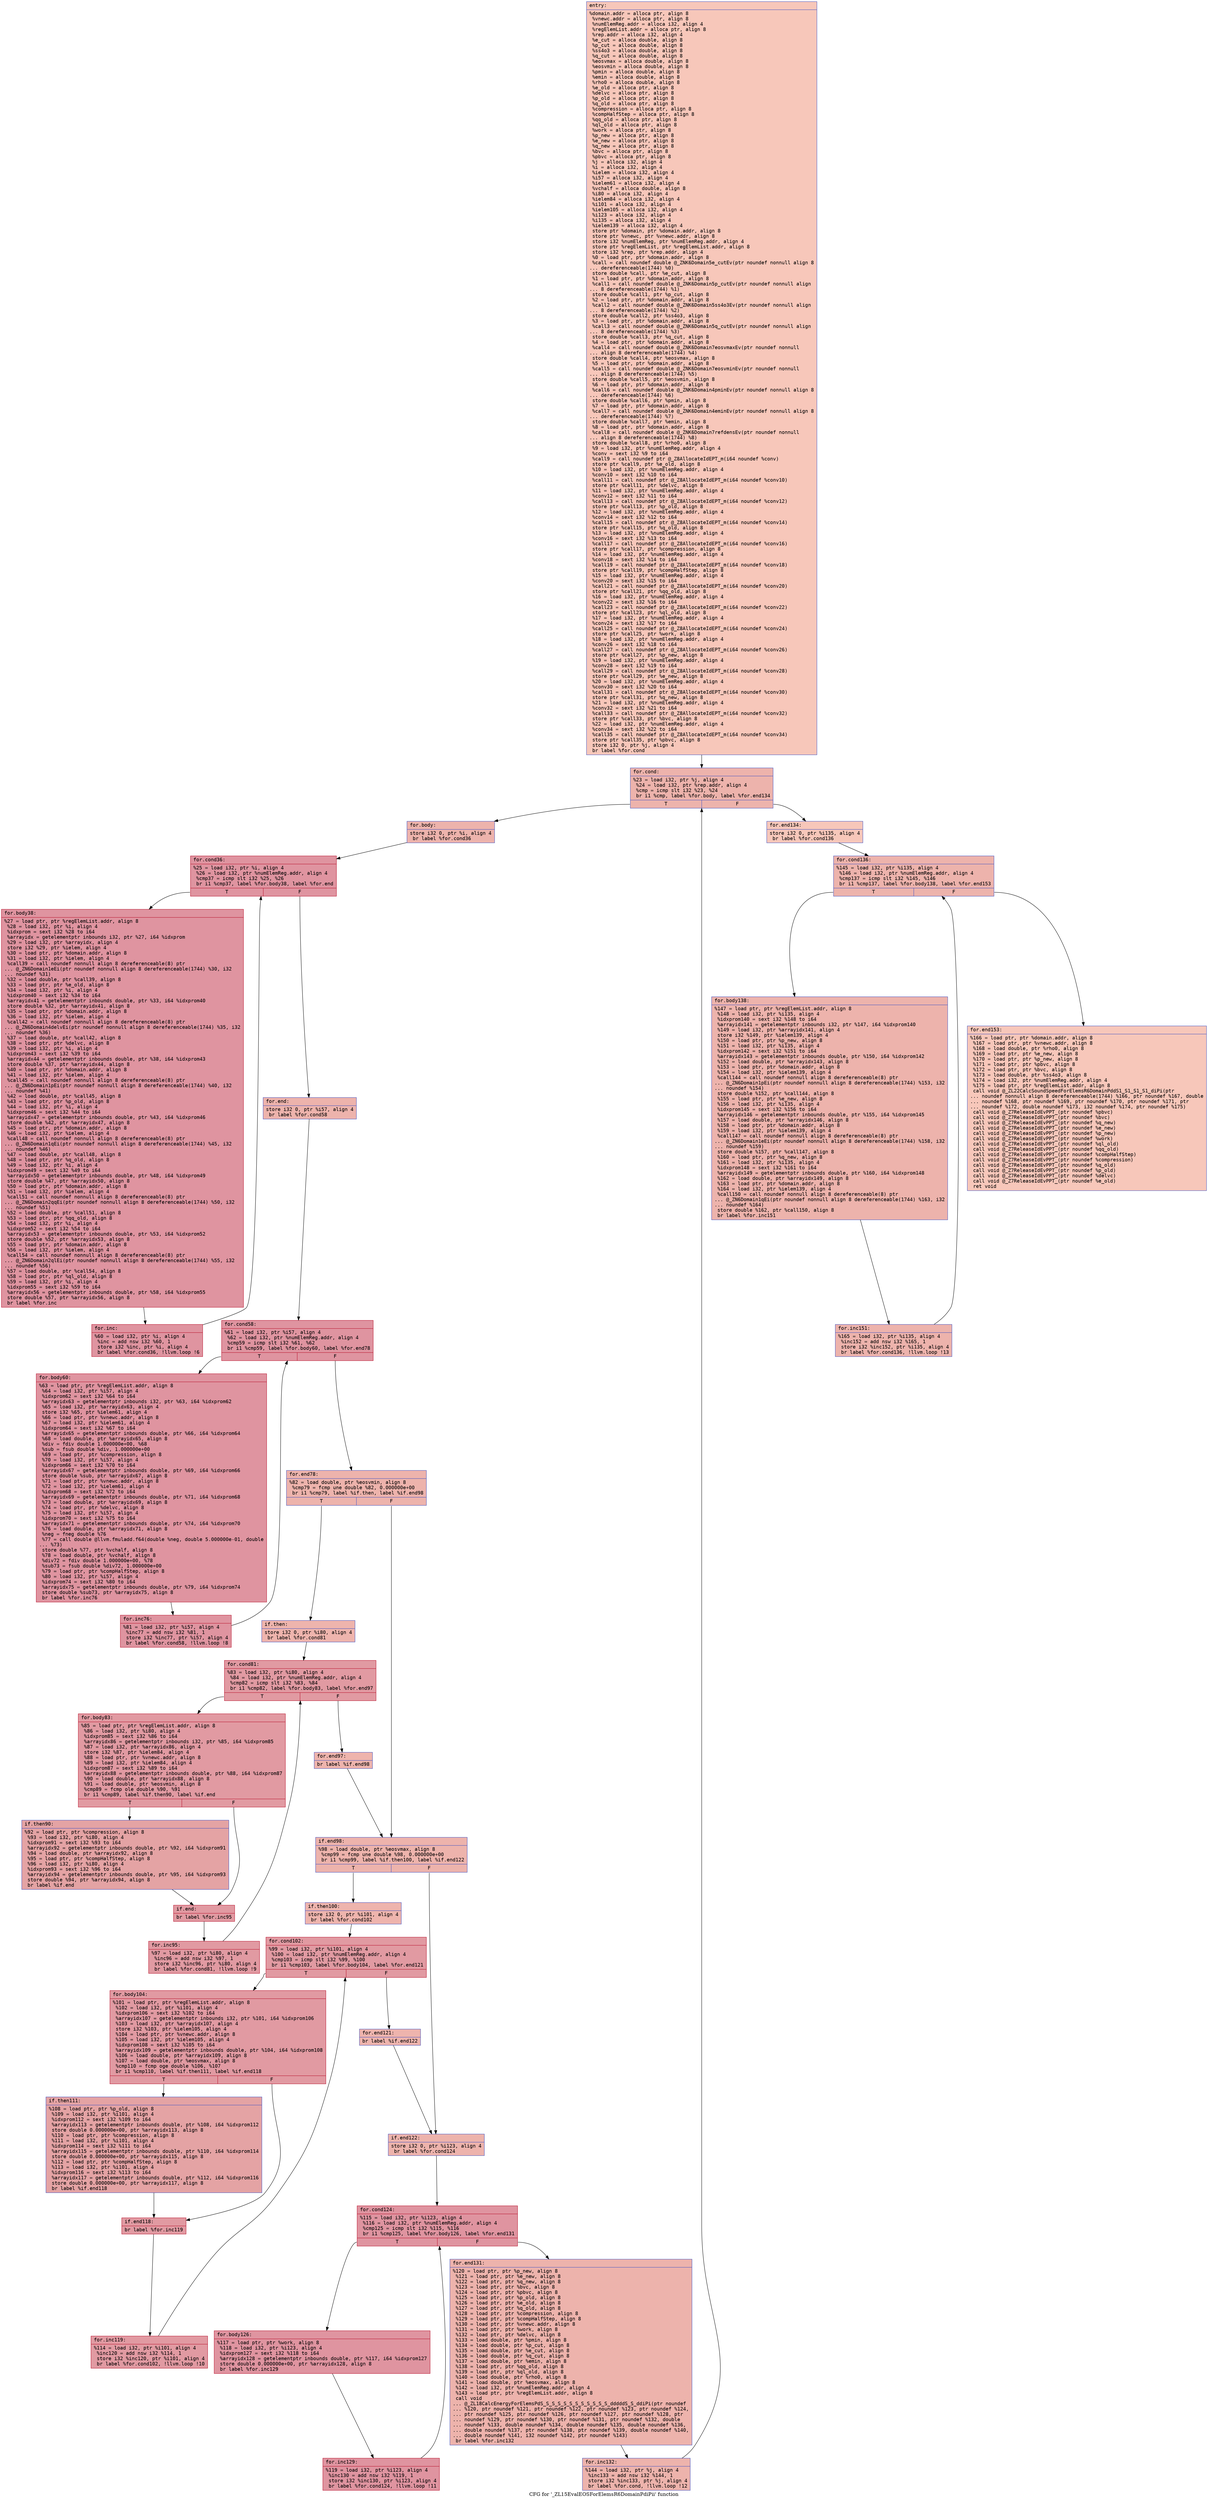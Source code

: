 digraph "CFG for '_ZL15EvalEOSForElemsR6DomainPdiPii' function" {
	label="CFG for '_ZL15EvalEOSForElemsR6DomainPdiPii' function";

	Node0x561418ca7640 [shape=record,color="#3d50c3ff", style=filled, fillcolor="#ec7f6370" fontname="Courier",label="{entry:\l|  %domain.addr = alloca ptr, align 8\l  %vnewc.addr = alloca ptr, align 8\l  %numElemReg.addr = alloca i32, align 4\l  %regElemList.addr = alloca ptr, align 8\l  %rep.addr = alloca i32, align 4\l  %e_cut = alloca double, align 8\l  %p_cut = alloca double, align 8\l  %ss4o3 = alloca double, align 8\l  %q_cut = alloca double, align 8\l  %eosvmax = alloca double, align 8\l  %eosvmin = alloca double, align 8\l  %pmin = alloca double, align 8\l  %emin = alloca double, align 8\l  %rho0 = alloca double, align 8\l  %e_old = alloca ptr, align 8\l  %delvc = alloca ptr, align 8\l  %p_old = alloca ptr, align 8\l  %q_old = alloca ptr, align 8\l  %compression = alloca ptr, align 8\l  %compHalfStep = alloca ptr, align 8\l  %qq_old = alloca ptr, align 8\l  %ql_old = alloca ptr, align 8\l  %work = alloca ptr, align 8\l  %p_new = alloca ptr, align 8\l  %e_new = alloca ptr, align 8\l  %q_new = alloca ptr, align 8\l  %bvc = alloca ptr, align 8\l  %pbvc = alloca ptr, align 8\l  %j = alloca i32, align 4\l  %i = alloca i32, align 4\l  %ielem = alloca i32, align 4\l  %i57 = alloca i32, align 4\l  %ielem61 = alloca i32, align 4\l  %vchalf = alloca double, align 8\l  %i80 = alloca i32, align 4\l  %ielem84 = alloca i32, align 4\l  %i101 = alloca i32, align 4\l  %ielem105 = alloca i32, align 4\l  %i123 = alloca i32, align 4\l  %i135 = alloca i32, align 4\l  %ielem139 = alloca i32, align 4\l  store ptr %domain, ptr %domain.addr, align 8\l  store ptr %vnewc, ptr %vnewc.addr, align 8\l  store i32 %numElemReg, ptr %numElemReg.addr, align 4\l  store ptr %regElemList, ptr %regElemList.addr, align 8\l  store i32 %rep, ptr %rep.addr, align 4\l  %0 = load ptr, ptr %domain.addr, align 8\l  %call = call noundef double @_ZNK6Domain5e_cutEv(ptr noundef nonnull align 8\l... dereferenceable(1744) %0)\l  store double %call, ptr %e_cut, align 8\l  %1 = load ptr, ptr %domain.addr, align 8\l  %call1 = call noundef double @_ZNK6Domain5p_cutEv(ptr noundef nonnull align\l... 8 dereferenceable(1744) %1)\l  store double %call1, ptr %p_cut, align 8\l  %2 = load ptr, ptr %domain.addr, align 8\l  %call2 = call noundef double @_ZNK6Domain5ss4o3Ev(ptr noundef nonnull align\l... 8 dereferenceable(1744) %2)\l  store double %call2, ptr %ss4o3, align 8\l  %3 = load ptr, ptr %domain.addr, align 8\l  %call3 = call noundef double @_ZNK6Domain5q_cutEv(ptr noundef nonnull align\l... 8 dereferenceable(1744) %3)\l  store double %call3, ptr %q_cut, align 8\l  %4 = load ptr, ptr %domain.addr, align 8\l  %call4 = call noundef double @_ZNK6Domain7eosvmaxEv(ptr noundef nonnull\l... align 8 dereferenceable(1744) %4)\l  store double %call4, ptr %eosvmax, align 8\l  %5 = load ptr, ptr %domain.addr, align 8\l  %call5 = call noundef double @_ZNK6Domain7eosvminEv(ptr noundef nonnull\l... align 8 dereferenceable(1744) %5)\l  store double %call5, ptr %eosvmin, align 8\l  %6 = load ptr, ptr %domain.addr, align 8\l  %call6 = call noundef double @_ZNK6Domain4pminEv(ptr noundef nonnull align 8\l... dereferenceable(1744) %6)\l  store double %call6, ptr %pmin, align 8\l  %7 = load ptr, ptr %domain.addr, align 8\l  %call7 = call noundef double @_ZNK6Domain4eminEv(ptr noundef nonnull align 8\l... dereferenceable(1744) %7)\l  store double %call7, ptr %emin, align 8\l  %8 = load ptr, ptr %domain.addr, align 8\l  %call8 = call noundef double @_ZNK6Domain7refdensEv(ptr noundef nonnull\l... align 8 dereferenceable(1744) %8)\l  store double %call8, ptr %rho0, align 8\l  %9 = load i32, ptr %numElemReg.addr, align 4\l  %conv = sext i32 %9 to i64\l  %call9 = call noundef ptr @_Z8AllocateIdEPT_m(i64 noundef %conv)\l  store ptr %call9, ptr %e_old, align 8\l  %10 = load i32, ptr %numElemReg.addr, align 4\l  %conv10 = sext i32 %10 to i64\l  %call11 = call noundef ptr @_Z8AllocateIdEPT_m(i64 noundef %conv10)\l  store ptr %call11, ptr %delvc, align 8\l  %11 = load i32, ptr %numElemReg.addr, align 4\l  %conv12 = sext i32 %11 to i64\l  %call13 = call noundef ptr @_Z8AllocateIdEPT_m(i64 noundef %conv12)\l  store ptr %call13, ptr %p_old, align 8\l  %12 = load i32, ptr %numElemReg.addr, align 4\l  %conv14 = sext i32 %12 to i64\l  %call15 = call noundef ptr @_Z8AllocateIdEPT_m(i64 noundef %conv14)\l  store ptr %call15, ptr %q_old, align 8\l  %13 = load i32, ptr %numElemReg.addr, align 4\l  %conv16 = sext i32 %13 to i64\l  %call17 = call noundef ptr @_Z8AllocateIdEPT_m(i64 noundef %conv16)\l  store ptr %call17, ptr %compression, align 8\l  %14 = load i32, ptr %numElemReg.addr, align 4\l  %conv18 = sext i32 %14 to i64\l  %call19 = call noundef ptr @_Z8AllocateIdEPT_m(i64 noundef %conv18)\l  store ptr %call19, ptr %compHalfStep, align 8\l  %15 = load i32, ptr %numElemReg.addr, align 4\l  %conv20 = sext i32 %15 to i64\l  %call21 = call noundef ptr @_Z8AllocateIdEPT_m(i64 noundef %conv20)\l  store ptr %call21, ptr %qq_old, align 8\l  %16 = load i32, ptr %numElemReg.addr, align 4\l  %conv22 = sext i32 %16 to i64\l  %call23 = call noundef ptr @_Z8AllocateIdEPT_m(i64 noundef %conv22)\l  store ptr %call23, ptr %ql_old, align 8\l  %17 = load i32, ptr %numElemReg.addr, align 4\l  %conv24 = sext i32 %17 to i64\l  %call25 = call noundef ptr @_Z8AllocateIdEPT_m(i64 noundef %conv24)\l  store ptr %call25, ptr %work, align 8\l  %18 = load i32, ptr %numElemReg.addr, align 4\l  %conv26 = sext i32 %18 to i64\l  %call27 = call noundef ptr @_Z8AllocateIdEPT_m(i64 noundef %conv26)\l  store ptr %call27, ptr %p_new, align 8\l  %19 = load i32, ptr %numElemReg.addr, align 4\l  %conv28 = sext i32 %19 to i64\l  %call29 = call noundef ptr @_Z8AllocateIdEPT_m(i64 noundef %conv28)\l  store ptr %call29, ptr %e_new, align 8\l  %20 = load i32, ptr %numElemReg.addr, align 4\l  %conv30 = sext i32 %20 to i64\l  %call31 = call noundef ptr @_Z8AllocateIdEPT_m(i64 noundef %conv30)\l  store ptr %call31, ptr %q_new, align 8\l  %21 = load i32, ptr %numElemReg.addr, align 4\l  %conv32 = sext i32 %21 to i64\l  %call33 = call noundef ptr @_Z8AllocateIdEPT_m(i64 noundef %conv32)\l  store ptr %call33, ptr %bvc, align 8\l  %22 = load i32, ptr %numElemReg.addr, align 4\l  %conv34 = sext i32 %22 to i64\l  %call35 = call noundef ptr @_Z8AllocateIdEPT_m(i64 noundef %conv34)\l  store ptr %call35, ptr %pbvc, align 8\l  store i32 0, ptr %j, align 4\l  br label %for.cond\l}"];
	Node0x561418ca7640 -> Node0x561418cadb70[tooltip="entry -> for.cond\nProbability 100.00%" ];
	Node0x561418cadb70 [shape=record,color="#3d50c3ff", style=filled, fillcolor="#d6524470" fontname="Courier",label="{for.cond:\l|  %23 = load i32, ptr %j, align 4\l  %24 = load i32, ptr %rep.addr, align 4\l  %cmp = icmp slt i32 %23, %24\l  br i1 %cmp, label %for.body, label %for.end134\l|{<s0>T|<s1>F}}"];
	Node0x561418cadb70:s0 -> Node0x561418cade40[tooltip="for.cond -> for.body\nProbability 96.88%" ];
	Node0x561418cadb70:s1 -> Node0x561418cade90[tooltip="for.cond -> for.end134\nProbability 3.12%" ];
	Node0x561418cade40 [shape=record,color="#3d50c3ff", style=filled, fillcolor="#d6524470" fontname="Courier",label="{for.body:\l|  store i32 0, ptr %i, align 4\l  br label %for.cond36\l}"];
	Node0x561418cade40 -> Node0x561418cae090[tooltip="for.body -> for.cond36\nProbability 100.00%" ];
	Node0x561418cae090 [shape=record,color="#b70d28ff", style=filled, fillcolor="#b70d2870" fontname="Courier",label="{for.cond36:\l|  %25 = load i32, ptr %i, align 4\l  %26 = load i32, ptr %numElemReg.addr, align 4\l  %cmp37 = icmp slt i32 %25, %26\l  br i1 %cmp37, label %for.body38, label %for.end\l|{<s0>T|<s1>F}}"];
	Node0x561418cae090:s0 -> Node0x561418cae360[tooltip="for.cond36 -> for.body38\nProbability 96.88%" ];
	Node0x561418cae090:s1 -> Node0x561418cae3b0[tooltip="for.cond36 -> for.end\nProbability 3.12%" ];
	Node0x561418cae360 [shape=record,color="#b70d28ff", style=filled, fillcolor="#b70d2870" fontname="Courier",label="{for.body38:\l|  %27 = load ptr, ptr %regElemList.addr, align 8\l  %28 = load i32, ptr %i, align 4\l  %idxprom = sext i32 %28 to i64\l  %arrayidx = getelementptr inbounds i32, ptr %27, i64 %idxprom\l  %29 = load i32, ptr %arrayidx, align 4\l  store i32 %29, ptr %ielem, align 4\l  %30 = load ptr, ptr %domain.addr, align 8\l  %31 = load i32, ptr %ielem, align 4\l  %call39 = call noundef nonnull align 8 dereferenceable(8) ptr\l... @_ZN6Domain1eEi(ptr noundef nonnull align 8 dereferenceable(1744) %30, i32\l... noundef %31)\l  %32 = load double, ptr %call39, align 8\l  %33 = load ptr, ptr %e_old, align 8\l  %34 = load i32, ptr %i, align 4\l  %idxprom40 = sext i32 %34 to i64\l  %arrayidx41 = getelementptr inbounds double, ptr %33, i64 %idxprom40\l  store double %32, ptr %arrayidx41, align 8\l  %35 = load ptr, ptr %domain.addr, align 8\l  %36 = load i32, ptr %ielem, align 4\l  %call42 = call noundef nonnull align 8 dereferenceable(8) ptr\l... @_ZN6Domain4delvEi(ptr noundef nonnull align 8 dereferenceable(1744) %35, i32\l... noundef %36)\l  %37 = load double, ptr %call42, align 8\l  %38 = load ptr, ptr %delvc, align 8\l  %39 = load i32, ptr %i, align 4\l  %idxprom43 = sext i32 %39 to i64\l  %arrayidx44 = getelementptr inbounds double, ptr %38, i64 %idxprom43\l  store double %37, ptr %arrayidx44, align 8\l  %40 = load ptr, ptr %domain.addr, align 8\l  %41 = load i32, ptr %ielem, align 4\l  %call45 = call noundef nonnull align 8 dereferenceable(8) ptr\l... @_ZN6Domain1pEi(ptr noundef nonnull align 8 dereferenceable(1744) %40, i32\l... noundef %41)\l  %42 = load double, ptr %call45, align 8\l  %43 = load ptr, ptr %p_old, align 8\l  %44 = load i32, ptr %i, align 4\l  %idxprom46 = sext i32 %44 to i64\l  %arrayidx47 = getelementptr inbounds double, ptr %43, i64 %idxprom46\l  store double %42, ptr %arrayidx47, align 8\l  %45 = load ptr, ptr %domain.addr, align 8\l  %46 = load i32, ptr %ielem, align 4\l  %call48 = call noundef nonnull align 8 dereferenceable(8) ptr\l... @_ZN6Domain1qEi(ptr noundef nonnull align 8 dereferenceable(1744) %45, i32\l... noundef %46)\l  %47 = load double, ptr %call48, align 8\l  %48 = load ptr, ptr %q_old, align 8\l  %49 = load i32, ptr %i, align 4\l  %idxprom49 = sext i32 %49 to i64\l  %arrayidx50 = getelementptr inbounds double, ptr %48, i64 %idxprom49\l  store double %47, ptr %arrayidx50, align 8\l  %50 = load ptr, ptr %domain.addr, align 8\l  %51 = load i32, ptr %ielem, align 4\l  %call51 = call noundef nonnull align 8 dereferenceable(8) ptr\l... @_ZN6Domain2qqEi(ptr noundef nonnull align 8 dereferenceable(1744) %50, i32\l... noundef %51)\l  %52 = load double, ptr %call51, align 8\l  %53 = load ptr, ptr %qq_old, align 8\l  %54 = load i32, ptr %i, align 4\l  %idxprom52 = sext i32 %54 to i64\l  %arrayidx53 = getelementptr inbounds double, ptr %53, i64 %idxprom52\l  store double %52, ptr %arrayidx53, align 8\l  %55 = load ptr, ptr %domain.addr, align 8\l  %56 = load i32, ptr %ielem, align 4\l  %call54 = call noundef nonnull align 8 dereferenceable(8) ptr\l... @_ZN6Domain2qlEi(ptr noundef nonnull align 8 dereferenceable(1744) %55, i32\l... noundef %56)\l  %57 = load double, ptr %call54, align 8\l  %58 = load ptr, ptr %ql_old, align 8\l  %59 = load i32, ptr %i, align 4\l  %idxprom55 = sext i32 %59 to i64\l  %arrayidx56 = getelementptr inbounds double, ptr %58, i64 %idxprom55\l  store double %57, ptr %arrayidx56, align 8\l  br label %for.inc\l}"];
	Node0x561418cae360 -> Node0x561418cb19f0[tooltip="for.body38 -> for.inc\nProbability 100.00%" ];
	Node0x561418cb19f0 [shape=record,color="#b70d28ff", style=filled, fillcolor="#b70d2870" fontname="Courier",label="{for.inc:\l|  %60 = load i32, ptr %i, align 4\l  %inc = add nsw i32 %60, 1\l  store i32 %inc, ptr %i, align 4\l  br label %for.cond36, !llvm.loop !6\l}"];
	Node0x561418cb19f0 -> Node0x561418cae090[tooltip="for.inc -> for.cond36\nProbability 100.00%" ];
	Node0x561418cae3b0 [shape=record,color="#3d50c3ff", style=filled, fillcolor="#d6524470" fontname="Courier",label="{for.end:\l|  store i32 0, ptr %i57, align 4\l  br label %for.cond58\l}"];
	Node0x561418cae3b0 -> Node0x561418cb1f40[tooltip="for.end -> for.cond58\nProbability 100.00%" ];
	Node0x561418cb1f40 [shape=record,color="#b70d28ff", style=filled, fillcolor="#b70d2870" fontname="Courier",label="{for.cond58:\l|  %61 = load i32, ptr %i57, align 4\l  %62 = load i32, ptr %numElemReg.addr, align 4\l  %cmp59 = icmp slt i32 %61, %62\l  br i1 %cmp59, label %for.body60, label %for.end78\l|{<s0>T|<s1>F}}"];
	Node0x561418cb1f40:s0 -> Node0x561418cb2210[tooltip="for.cond58 -> for.body60\nProbability 96.88%" ];
	Node0x561418cb1f40:s1 -> Node0x561418cb2260[tooltip="for.cond58 -> for.end78\nProbability 3.12%" ];
	Node0x561418cb2210 [shape=record,color="#b70d28ff", style=filled, fillcolor="#b70d2870" fontname="Courier",label="{for.body60:\l|  %63 = load ptr, ptr %regElemList.addr, align 8\l  %64 = load i32, ptr %i57, align 4\l  %idxprom62 = sext i32 %64 to i64\l  %arrayidx63 = getelementptr inbounds i32, ptr %63, i64 %idxprom62\l  %65 = load i32, ptr %arrayidx63, align 4\l  store i32 %65, ptr %ielem61, align 4\l  %66 = load ptr, ptr %vnewc.addr, align 8\l  %67 = load i32, ptr %ielem61, align 4\l  %idxprom64 = sext i32 %67 to i64\l  %arrayidx65 = getelementptr inbounds double, ptr %66, i64 %idxprom64\l  %68 = load double, ptr %arrayidx65, align 8\l  %div = fdiv double 1.000000e+00, %68\l  %sub = fsub double %div, 1.000000e+00\l  %69 = load ptr, ptr %compression, align 8\l  %70 = load i32, ptr %i57, align 4\l  %idxprom66 = sext i32 %70 to i64\l  %arrayidx67 = getelementptr inbounds double, ptr %69, i64 %idxprom66\l  store double %sub, ptr %arrayidx67, align 8\l  %71 = load ptr, ptr %vnewc.addr, align 8\l  %72 = load i32, ptr %ielem61, align 4\l  %idxprom68 = sext i32 %72 to i64\l  %arrayidx69 = getelementptr inbounds double, ptr %71, i64 %idxprom68\l  %73 = load double, ptr %arrayidx69, align 8\l  %74 = load ptr, ptr %delvc, align 8\l  %75 = load i32, ptr %i57, align 4\l  %idxprom70 = sext i32 %75 to i64\l  %arrayidx71 = getelementptr inbounds double, ptr %74, i64 %idxprom70\l  %76 = load double, ptr %arrayidx71, align 8\l  %neg = fneg double %76\l  %77 = call double @llvm.fmuladd.f64(double %neg, double 5.000000e-01, double\l... %73)\l  store double %77, ptr %vchalf, align 8\l  %78 = load double, ptr %vchalf, align 8\l  %div72 = fdiv double 1.000000e+00, %78\l  %sub73 = fsub double %div72, 1.000000e+00\l  %79 = load ptr, ptr %compHalfStep, align 8\l  %80 = load i32, ptr %i57, align 4\l  %idxprom74 = sext i32 %80 to i64\l  %arrayidx75 = getelementptr inbounds double, ptr %79, i64 %idxprom74\l  store double %sub73, ptr %arrayidx75, align 8\l  br label %for.inc76\l}"];
	Node0x561418cb2210 -> Node0x561418cb3ad0[tooltip="for.body60 -> for.inc76\nProbability 100.00%" ];
	Node0x561418cb3ad0 [shape=record,color="#b70d28ff", style=filled, fillcolor="#b70d2870" fontname="Courier",label="{for.inc76:\l|  %81 = load i32, ptr %i57, align 4\l  %inc77 = add nsw i32 %81, 1\l  store i32 %inc77, ptr %i57, align 4\l  br label %for.cond58, !llvm.loop !8\l}"];
	Node0x561418cb3ad0 -> Node0x561418cb1f40[tooltip="for.inc76 -> for.cond58\nProbability 100.00%" ];
	Node0x561418cb2260 [shape=record,color="#3d50c3ff", style=filled, fillcolor="#d6524470" fontname="Courier",label="{for.end78:\l|  %82 = load double, ptr %eosvmin, align 8\l  %cmp79 = fcmp une double %82, 0.000000e+00\l  br i1 %cmp79, label %if.then, label %if.end98\l|{<s0>T|<s1>F}}"];
	Node0x561418cb2260:s0 -> Node0x561418cb4080[tooltip="for.end78 -> if.then\nProbability 62.50%" ];
	Node0x561418cb2260:s1 -> Node0x561418cb40f0[tooltip="for.end78 -> if.end98\nProbability 37.50%" ];
	Node0x561418cb4080 [shape=record,color="#3d50c3ff", style=filled, fillcolor="#d8564670" fontname="Courier",label="{if.then:\l|  store i32 0, ptr %i80, align 4\l  br label %for.cond81\l}"];
	Node0x561418cb4080 -> Node0x561418cb42c0[tooltip="if.then -> for.cond81\nProbability 100.00%" ];
	Node0x561418cb42c0 [shape=record,color="#b70d28ff", style=filled, fillcolor="#bb1b2c70" fontname="Courier",label="{for.cond81:\l|  %83 = load i32, ptr %i80, align 4\l  %84 = load i32, ptr %numElemReg.addr, align 4\l  %cmp82 = icmp slt i32 %83, %84\l  br i1 %cmp82, label %for.body83, label %for.end97\l|{<s0>T|<s1>F}}"];
	Node0x561418cb42c0:s0 -> Node0x561418cb4590[tooltip="for.cond81 -> for.body83\nProbability 96.88%" ];
	Node0x561418cb42c0:s1 -> Node0x561418cb45e0[tooltip="for.cond81 -> for.end97\nProbability 3.12%" ];
	Node0x561418cb4590 [shape=record,color="#b70d28ff", style=filled, fillcolor="#bb1b2c70" fontname="Courier",label="{for.body83:\l|  %85 = load ptr, ptr %regElemList.addr, align 8\l  %86 = load i32, ptr %i80, align 4\l  %idxprom85 = sext i32 %86 to i64\l  %arrayidx86 = getelementptr inbounds i32, ptr %85, i64 %idxprom85\l  %87 = load i32, ptr %arrayidx86, align 4\l  store i32 %87, ptr %ielem84, align 4\l  %88 = load ptr, ptr %vnewc.addr, align 8\l  %89 = load i32, ptr %ielem84, align 4\l  %idxprom87 = sext i32 %89 to i64\l  %arrayidx88 = getelementptr inbounds double, ptr %88, i64 %idxprom87\l  %90 = load double, ptr %arrayidx88, align 8\l  %91 = load double, ptr %eosvmin, align 8\l  %cmp89 = fcmp ole double %90, %91\l  br i1 %cmp89, label %if.then90, label %if.end\l|{<s0>T|<s1>F}}"];
	Node0x561418cb4590:s0 -> Node0x561418cb4f20[tooltip="for.body83 -> if.then90\nProbability 50.00%" ];
	Node0x561418cb4590:s1 -> Node0x561418cb4fa0[tooltip="for.body83 -> if.end\nProbability 50.00%" ];
	Node0x561418cb4f20 [shape=record,color="#3d50c3ff", style=filled, fillcolor="#c32e3170" fontname="Courier",label="{if.then90:\l|  %92 = load ptr, ptr %compression, align 8\l  %93 = load i32, ptr %i80, align 4\l  %idxprom91 = sext i32 %93 to i64\l  %arrayidx92 = getelementptr inbounds double, ptr %92, i64 %idxprom91\l  %94 = load double, ptr %arrayidx92, align 8\l  %95 = load ptr, ptr %compHalfStep, align 8\l  %96 = load i32, ptr %i80, align 4\l  %idxprom93 = sext i32 %96 to i64\l  %arrayidx94 = getelementptr inbounds double, ptr %95, i64 %idxprom93\l  store double %94, ptr %arrayidx94, align 8\l  br label %if.end\l}"];
	Node0x561418cb4f20 -> Node0x561418cb4fa0[tooltip="if.then90 -> if.end\nProbability 100.00%" ];
	Node0x561418cb4fa0 [shape=record,color="#b70d28ff", style=filled, fillcolor="#bb1b2c70" fontname="Courier",label="{if.end:\l|  br label %for.inc95\l}"];
	Node0x561418cb4fa0 -> Node0x561418cb0650[tooltip="if.end -> for.inc95\nProbability 100.00%" ];
	Node0x561418cb0650 [shape=record,color="#b70d28ff", style=filled, fillcolor="#bb1b2c70" fontname="Courier",label="{for.inc95:\l|  %97 = load i32, ptr %i80, align 4\l  %inc96 = add nsw i32 %97, 1\l  store i32 %inc96, ptr %i80, align 4\l  br label %for.cond81, !llvm.loop !9\l}"];
	Node0x561418cb0650 -> Node0x561418cb42c0[tooltip="for.inc95 -> for.cond81\nProbability 100.00%" ];
	Node0x561418cb45e0 [shape=record,color="#3d50c3ff", style=filled, fillcolor="#d8564670" fontname="Courier",label="{for.end97:\l|  br label %if.end98\l}"];
	Node0x561418cb45e0 -> Node0x561418cb40f0[tooltip="for.end97 -> if.end98\nProbability 100.00%" ];
	Node0x561418cb40f0 [shape=record,color="#3d50c3ff", style=filled, fillcolor="#d6524470" fontname="Courier",label="{if.end98:\l|  %98 = load double, ptr %eosvmax, align 8\l  %cmp99 = fcmp une double %98, 0.000000e+00\l  br i1 %cmp99, label %if.then100, label %if.end122\l|{<s0>T|<s1>F}}"];
	Node0x561418cb40f0:s0 -> Node0x561418cb65b0[tooltip="if.end98 -> if.then100\nProbability 62.50%" ];
	Node0x561418cb40f0:s1 -> Node0x561418cb6630[tooltip="if.end98 -> if.end122\nProbability 37.50%" ];
	Node0x561418cb65b0 [shape=record,color="#3d50c3ff", style=filled, fillcolor="#d8564670" fontname="Courier",label="{if.then100:\l|  store i32 0, ptr %i101, align 4\l  br label %for.cond102\l}"];
	Node0x561418cb65b0 -> Node0x561418cb6800[tooltip="if.then100 -> for.cond102\nProbability 100.00%" ];
	Node0x561418cb6800 [shape=record,color="#b70d28ff", style=filled, fillcolor="#bb1b2c70" fontname="Courier",label="{for.cond102:\l|  %99 = load i32, ptr %i101, align 4\l  %100 = load i32, ptr %numElemReg.addr, align 4\l  %cmp103 = icmp slt i32 %99, %100\l  br i1 %cmp103, label %for.body104, label %for.end121\l|{<s0>T|<s1>F}}"];
	Node0x561418cb6800:s0 -> Node0x561418cb6ad0[tooltip="for.cond102 -> for.body104\nProbability 96.88%" ];
	Node0x561418cb6800:s1 -> Node0x561418cb6b20[tooltip="for.cond102 -> for.end121\nProbability 3.12%" ];
	Node0x561418cb6ad0 [shape=record,color="#b70d28ff", style=filled, fillcolor="#bb1b2c70" fontname="Courier",label="{for.body104:\l|  %101 = load ptr, ptr %regElemList.addr, align 8\l  %102 = load i32, ptr %i101, align 4\l  %idxprom106 = sext i32 %102 to i64\l  %arrayidx107 = getelementptr inbounds i32, ptr %101, i64 %idxprom106\l  %103 = load i32, ptr %arrayidx107, align 4\l  store i32 %103, ptr %ielem105, align 4\l  %104 = load ptr, ptr %vnewc.addr, align 8\l  %105 = load i32, ptr %ielem105, align 4\l  %idxprom108 = sext i32 %105 to i64\l  %arrayidx109 = getelementptr inbounds double, ptr %104, i64 %idxprom108\l  %106 = load double, ptr %arrayidx109, align 8\l  %107 = load double, ptr %eosvmax, align 8\l  %cmp110 = fcmp oge double %106, %107\l  br i1 %cmp110, label %if.then111, label %if.end118\l|{<s0>T|<s1>F}}"];
	Node0x561418cb6ad0:s0 -> Node0x561418cb7400[tooltip="for.body104 -> if.then111\nProbability 50.00%" ];
	Node0x561418cb6ad0:s1 -> Node0x561418cb7480[tooltip="for.body104 -> if.end118\nProbability 50.00%" ];
	Node0x561418cb7400 [shape=record,color="#3d50c3ff", style=filled, fillcolor="#c32e3170" fontname="Courier",label="{if.then111:\l|  %108 = load ptr, ptr %p_old, align 8\l  %109 = load i32, ptr %i101, align 4\l  %idxprom112 = sext i32 %109 to i64\l  %arrayidx113 = getelementptr inbounds double, ptr %108, i64 %idxprom112\l  store double 0.000000e+00, ptr %arrayidx113, align 8\l  %110 = load ptr, ptr %compression, align 8\l  %111 = load i32, ptr %i101, align 4\l  %idxprom114 = sext i32 %111 to i64\l  %arrayidx115 = getelementptr inbounds double, ptr %110, i64 %idxprom114\l  store double 0.000000e+00, ptr %arrayidx115, align 8\l  %112 = load ptr, ptr %compHalfStep, align 8\l  %113 = load i32, ptr %i101, align 4\l  %idxprom116 = sext i32 %113 to i64\l  %arrayidx117 = getelementptr inbounds double, ptr %112, i64 %idxprom116\l  store double 0.000000e+00, ptr %arrayidx117, align 8\l  br label %if.end118\l}"];
	Node0x561418cb7400 -> Node0x561418cb7480[tooltip="if.then111 -> if.end118\nProbability 100.00%" ];
	Node0x561418cb7480 [shape=record,color="#b70d28ff", style=filled, fillcolor="#bb1b2c70" fontname="Courier",label="{if.end118:\l|  br label %for.inc119\l}"];
	Node0x561418cb7480 -> Node0x561418cb7f50[tooltip="if.end118 -> for.inc119\nProbability 100.00%" ];
	Node0x561418cb7f50 [shape=record,color="#b70d28ff", style=filled, fillcolor="#bb1b2c70" fontname="Courier",label="{for.inc119:\l|  %114 = load i32, ptr %i101, align 4\l  %inc120 = add nsw i32 %114, 1\l  store i32 %inc120, ptr %i101, align 4\l  br label %for.cond102, !llvm.loop !10\l}"];
	Node0x561418cb7f50 -> Node0x561418cb6800[tooltip="for.inc119 -> for.cond102\nProbability 100.00%" ];
	Node0x561418cb6b20 [shape=record,color="#3d50c3ff", style=filled, fillcolor="#d8564670" fontname="Courier",label="{for.end121:\l|  br label %if.end122\l}"];
	Node0x561418cb6b20 -> Node0x561418cb6630[tooltip="for.end121 -> if.end122\nProbability 100.00%" ];
	Node0x561418cb6630 [shape=record,color="#3d50c3ff", style=filled, fillcolor="#d6524470" fontname="Courier",label="{if.end122:\l|  store i32 0, ptr %i123, align 4\l  br label %for.cond124\l}"];
	Node0x561418cb6630 -> Node0x561418cb84e0[tooltip="if.end122 -> for.cond124\nProbability 100.00%" ];
	Node0x561418cb84e0 [shape=record,color="#b70d28ff", style=filled, fillcolor="#b70d2870" fontname="Courier",label="{for.cond124:\l|  %115 = load i32, ptr %i123, align 4\l  %116 = load i32, ptr %numElemReg.addr, align 4\l  %cmp125 = icmp slt i32 %115, %116\l  br i1 %cmp125, label %for.body126, label %for.end131\l|{<s0>T|<s1>F}}"];
	Node0x561418cb84e0:s0 -> Node0x561418cb87b0[tooltip="for.cond124 -> for.body126\nProbability 96.88%" ];
	Node0x561418cb84e0:s1 -> Node0x561418cb8800[tooltip="for.cond124 -> for.end131\nProbability 3.12%" ];
	Node0x561418cb87b0 [shape=record,color="#b70d28ff", style=filled, fillcolor="#b70d2870" fontname="Courier",label="{for.body126:\l|  %117 = load ptr, ptr %work, align 8\l  %118 = load i32, ptr %i123, align 4\l  %idxprom127 = sext i32 %118 to i64\l  %arrayidx128 = getelementptr inbounds double, ptr %117, i64 %idxprom127\l  store double 0.000000e+00, ptr %arrayidx128, align 8\l  br label %for.inc129\l}"];
	Node0x561418cb87b0 -> Node0x561418cb8c40[tooltip="for.body126 -> for.inc129\nProbability 100.00%" ];
	Node0x561418cb8c40 [shape=record,color="#b70d28ff", style=filled, fillcolor="#b70d2870" fontname="Courier",label="{for.inc129:\l|  %119 = load i32, ptr %i123, align 4\l  %inc130 = add nsw i32 %119, 1\l  store i32 %inc130, ptr %i123, align 4\l  br label %for.cond124, !llvm.loop !11\l}"];
	Node0x561418cb8c40 -> Node0x561418cb84e0[tooltip="for.inc129 -> for.cond124\nProbability 100.00%" ];
	Node0x561418cb8800 [shape=record,color="#3d50c3ff", style=filled, fillcolor="#d6524470" fontname="Courier",label="{for.end131:\l|  %120 = load ptr, ptr %p_new, align 8\l  %121 = load ptr, ptr %e_new, align 8\l  %122 = load ptr, ptr %q_new, align 8\l  %123 = load ptr, ptr %bvc, align 8\l  %124 = load ptr, ptr %pbvc, align 8\l  %125 = load ptr, ptr %p_old, align 8\l  %126 = load ptr, ptr %e_old, align 8\l  %127 = load ptr, ptr %q_old, align 8\l  %128 = load ptr, ptr %compression, align 8\l  %129 = load ptr, ptr %compHalfStep, align 8\l  %130 = load ptr, ptr %vnewc.addr, align 8\l  %131 = load ptr, ptr %work, align 8\l  %132 = load ptr, ptr %delvc, align 8\l  %133 = load double, ptr %pmin, align 8\l  %134 = load double, ptr %p_cut, align 8\l  %135 = load double, ptr %e_cut, align 8\l  %136 = load double, ptr %q_cut, align 8\l  %137 = load double, ptr %emin, align 8\l  %138 = load ptr, ptr %qq_old, align 8\l  %139 = load ptr, ptr %ql_old, align 8\l  %140 = load double, ptr %rho0, align 8\l  %141 = load double, ptr %eosvmax, align 8\l  %142 = load i32, ptr %numElemReg.addr, align 4\l  %143 = load ptr, ptr %regElemList.addr, align 8\l  call void\l... @_ZL18CalcEnergyForElemsPdS_S_S_S_S_S_S_S_S_S_S_S_dddddS_S_ddiPi(ptr noundef\l... %120, ptr noundef %121, ptr noundef %122, ptr noundef %123, ptr noundef %124,\l... ptr noundef %125, ptr noundef %126, ptr noundef %127, ptr noundef %128, ptr\l... noundef %129, ptr noundef %130, ptr noundef %131, ptr noundef %132, double\l... noundef %133, double noundef %134, double noundef %135, double noundef %136,\l... double noundef %137, ptr noundef %138, ptr noundef %139, double noundef %140,\l... double noundef %141, i32 noundef %142, ptr noundef %143)\l  br label %for.inc132\l}"];
	Node0x561418cb8800 -> Node0x561418cba730[tooltip="for.end131 -> for.inc132\nProbability 100.00%" ];
	Node0x561418cba730 [shape=record,color="#3d50c3ff", style=filled, fillcolor="#d6524470" fontname="Courier",label="{for.inc132:\l|  %144 = load i32, ptr %j, align 4\l  %inc133 = add nsw i32 %144, 1\l  store i32 %inc133, ptr %j, align 4\l  br label %for.cond, !llvm.loop !12\l}"];
	Node0x561418cba730 -> Node0x561418cadb70[tooltip="for.inc132 -> for.cond\nProbability 100.00%" ];
	Node0x561418cade90 [shape=record,color="#3d50c3ff", style=filled, fillcolor="#ec7f6370" fontname="Courier",label="{for.end134:\l|  store i32 0, ptr %i135, align 4\l  br label %for.cond136\l}"];
	Node0x561418cade90 -> Node0x561418cbb230[tooltip="for.end134 -> for.cond136\nProbability 100.00%" ];
	Node0x561418cbb230 [shape=record,color="#3d50c3ff", style=filled, fillcolor="#d6524470" fontname="Courier",label="{for.cond136:\l|  %145 = load i32, ptr %i135, align 4\l  %146 = load i32, ptr %numElemReg.addr, align 4\l  %cmp137 = icmp slt i32 %145, %146\l  br i1 %cmp137, label %for.body138, label %for.end153\l|{<s0>T|<s1>F}}"];
	Node0x561418cbb230:s0 -> Node0x561418cbb480[tooltip="for.cond136 -> for.body138\nProbability 96.88%" ];
	Node0x561418cbb230:s1 -> Node0x561418cbb4d0[tooltip="for.cond136 -> for.end153\nProbability 3.12%" ];
	Node0x561418cbb480 [shape=record,color="#3d50c3ff", style=filled, fillcolor="#d6524470" fontname="Courier",label="{for.body138:\l|  %147 = load ptr, ptr %regElemList.addr, align 8\l  %148 = load i32, ptr %i135, align 4\l  %idxprom140 = sext i32 %148 to i64\l  %arrayidx141 = getelementptr inbounds i32, ptr %147, i64 %idxprom140\l  %149 = load i32, ptr %arrayidx141, align 4\l  store i32 %149, ptr %ielem139, align 4\l  %150 = load ptr, ptr %p_new, align 8\l  %151 = load i32, ptr %i135, align 4\l  %idxprom142 = sext i32 %151 to i64\l  %arrayidx143 = getelementptr inbounds double, ptr %150, i64 %idxprom142\l  %152 = load double, ptr %arrayidx143, align 8\l  %153 = load ptr, ptr %domain.addr, align 8\l  %154 = load i32, ptr %ielem139, align 4\l  %call144 = call noundef nonnull align 8 dereferenceable(8) ptr\l... @_ZN6Domain1pEi(ptr noundef nonnull align 8 dereferenceable(1744) %153, i32\l... noundef %154)\l  store double %152, ptr %call144, align 8\l  %155 = load ptr, ptr %e_new, align 8\l  %156 = load i32, ptr %i135, align 4\l  %idxprom145 = sext i32 %156 to i64\l  %arrayidx146 = getelementptr inbounds double, ptr %155, i64 %idxprom145\l  %157 = load double, ptr %arrayidx146, align 8\l  %158 = load ptr, ptr %domain.addr, align 8\l  %159 = load i32, ptr %ielem139, align 4\l  %call147 = call noundef nonnull align 8 dereferenceable(8) ptr\l... @_ZN6Domain1eEi(ptr noundef nonnull align 8 dereferenceable(1744) %158, i32\l... noundef %159)\l  store double %157, ptr %call147, align 8\l  %160 = load ptr, ptr %q_new, align 8\l  %161 = load i32, ptr %i135, align 4\l  %idxprom148 = sext i32 %161 to i64\l  %arrayidx149 = getelementptr inbounds double, ptr %160, i64 %idxprom148\l  %162 = load double, ptr %arrayidx149, align 8\l  %163 = load ptr, ptr %domain.addr, align 8\l  %164 = load i32, ptr %ielem139, align 4\l  %call150 = call noundef nonnull align 8 dereferenceable(8) ptr\l... @_ZN6Domain1qEi(ptr noundef nonnull align 8 dereferenceable(1744) %163, i32\l... noundef %164)\l  store double %162, ptr %call150, align 8\l  br label %for.inc151\l}"];
	Node0x561418cbb480 -> Node0x561418cbd6f0[tooltip="for.body138 -> for.inc151\nProbability 100.00%" ];
	Node0x561418cbd6f0 [shape=record,color="#3d50c3ff", style=filled, fillcolor="#d6524470" fontname="Courier",label="{for.inc151:\l|  %165 = load i32, ptr %i135, align 4\l  %inc152 = add nsw i32 %165, 1\l  store i32 %inc152, ptr %i135, align 4\l  br label %for.cond136, !llvm.loop !13\l}"];
	Node0x561418cbd6f0 -> Node0x561418cbb230[tooltip="for.inc151 -> for.cond136\nProbability 100.00%" ];
	Node0x561418cbb4d0 [shape=record,color="#3d50c3ff", style=filled, fillcolor="#ec7f6370" fontname="Courier",label="{for.end153:\l|  %166 = load ptr, ptr %domain.addr, align 8\l  %167 = load ptr, ptr %vnewc.addr, align 8\l  %168 = load double, ptr %rho0, align 8\l  %169 = load ptr, ptr %e_new, align 8\l  %170 = load ptr, ptr %p_new, align 8\l  %171 = load ptr, ptr %pbvc, align 8\l  %172 = load ptr, ptr %bvc, align 8\l  %173 = load double, ptr %ss4o3, align 8\l  %174 = load i32, ptr %numElemReg.addr, align 4\l  %175 = load ptr, ptr %regElemList.addr, align 8\l  call void @_ZL22CalcSoundSpeedForElemsR6DomainPddS1_S1_S1_S1_diPi(ptr\l... noundef nonnull align 8 dereferenceable(1744) %166, ptr noundef %167, double\l... noundef %168, ptr noundef %169, ptr noundef %170, ptr noundef %171, ptr\l... noundef %172, double noundef %173, i32 noundef %174, ptr noundef %175)\l  call void @_Z7ReleaseIdEvPPT_(ptr noundef %pbvc)\l  call void @_Z7ReleaseIdEvPPT_(ptr noundef %bvc)\l  call void @_Z7ReleaseIdEvPPT_(ptr noundef %q_new)\l  call void @_Z7ReleaseIdEvPPT_(ptr noundef %e_new)\l  call void @_Z7ReleaseIdEvPPT_(ptr noundef %p_new)\l  call void @_Z7ReleaseIdEvPPT_(ptr noundef %work)\l  call void @_Z7ReleaseIdEvPPT_(ptr noundef %ql_old)\l  call void @_Z7ReleaseIdEvPPT_(ptr noundef %qq_old)\l  call void @_Z7ReleaseIdEvPPT_(ptr noundef %compHalfStep)\l  call void @_Z7ReleaseIdEvPPT_(ptr noundef %compression)\l  call void @_Z7ReleaseIdEvPPT_(ptr noundef %q_old)\l  call void @_Z7ReleaseIdEvPPT_(ptr noundef %p_old)\l  call void @_Z7ReleaseIdEvPPT_(ptr noundef %delvc)\l  call void @_Z7ReleaseIdEvPPT_(ptr noundef %e_old)\l  ret void\l}"];
}
